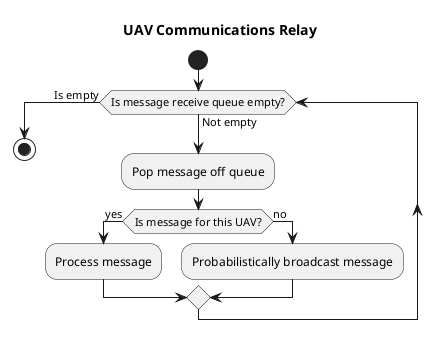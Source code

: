 @startuml

title UAV Communications Relay

start

while (Is message receive queue empty?) is (Not empty)
  :Pop message off queue;
  if (Is message for this UAV?) then (yes)
    :Process message;
  else (no)
    :Probabilistically broadcast message;
  endif
endwhile (Is empty)

stop

@enduml